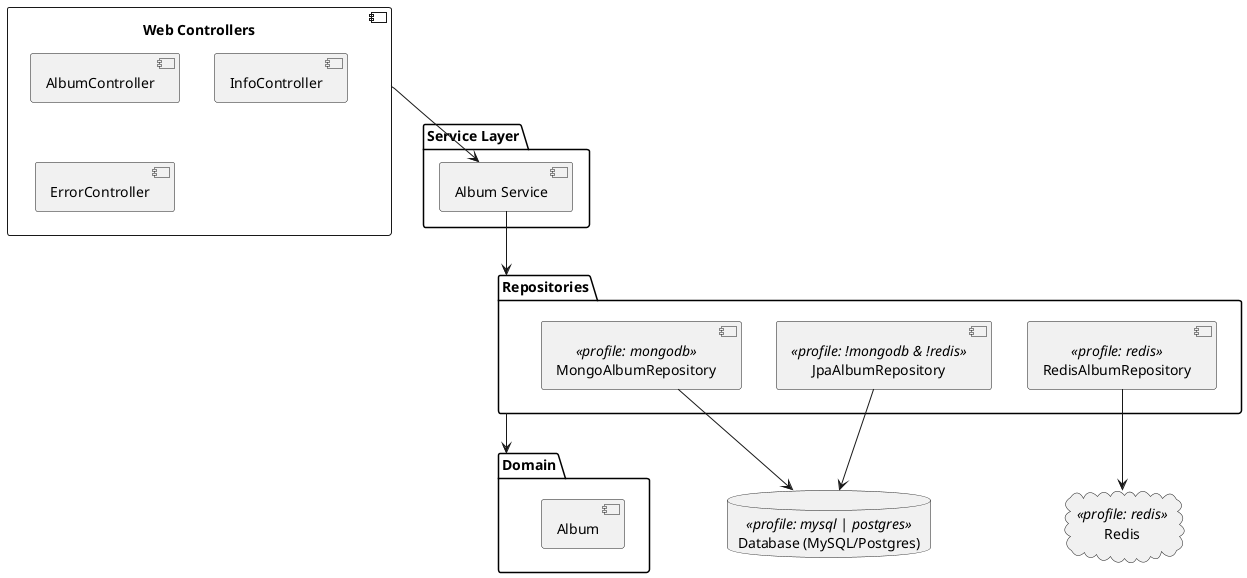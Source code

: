@startuml
component "Web Controllers" {
  [AlbumController]
  [InfoController]
  [ErrorController]
}

package "Service Layer" {
  [Album Service]
}

package "Repositories" {
  [JpaAlbumRepository] <<profile: !mongodb & !redis>>
  [MongoAlbumRepository] <<profile: mongodb>>
  [RedisAlbumRepository] <<profile: redis>>
}

package "Domain" {
  [Album]
}

database "Database (MySQL/Postgres)" <<profile: mysql | postgres>> {

}

cloud "Redis" <<profile: redis>> {

}

[Web Controllers] --> [Album Service]
[Album Service] --> [Repositories]
[Repositories] --> [Domain]
[JpaAlbumRepository] --> [Database (MySQL/Postgres)]
[MongoAlbumRepository] --> [Database (MySQL/Postgres)]
[RedisAlbumRepository] --> [Redis]

@enduml
